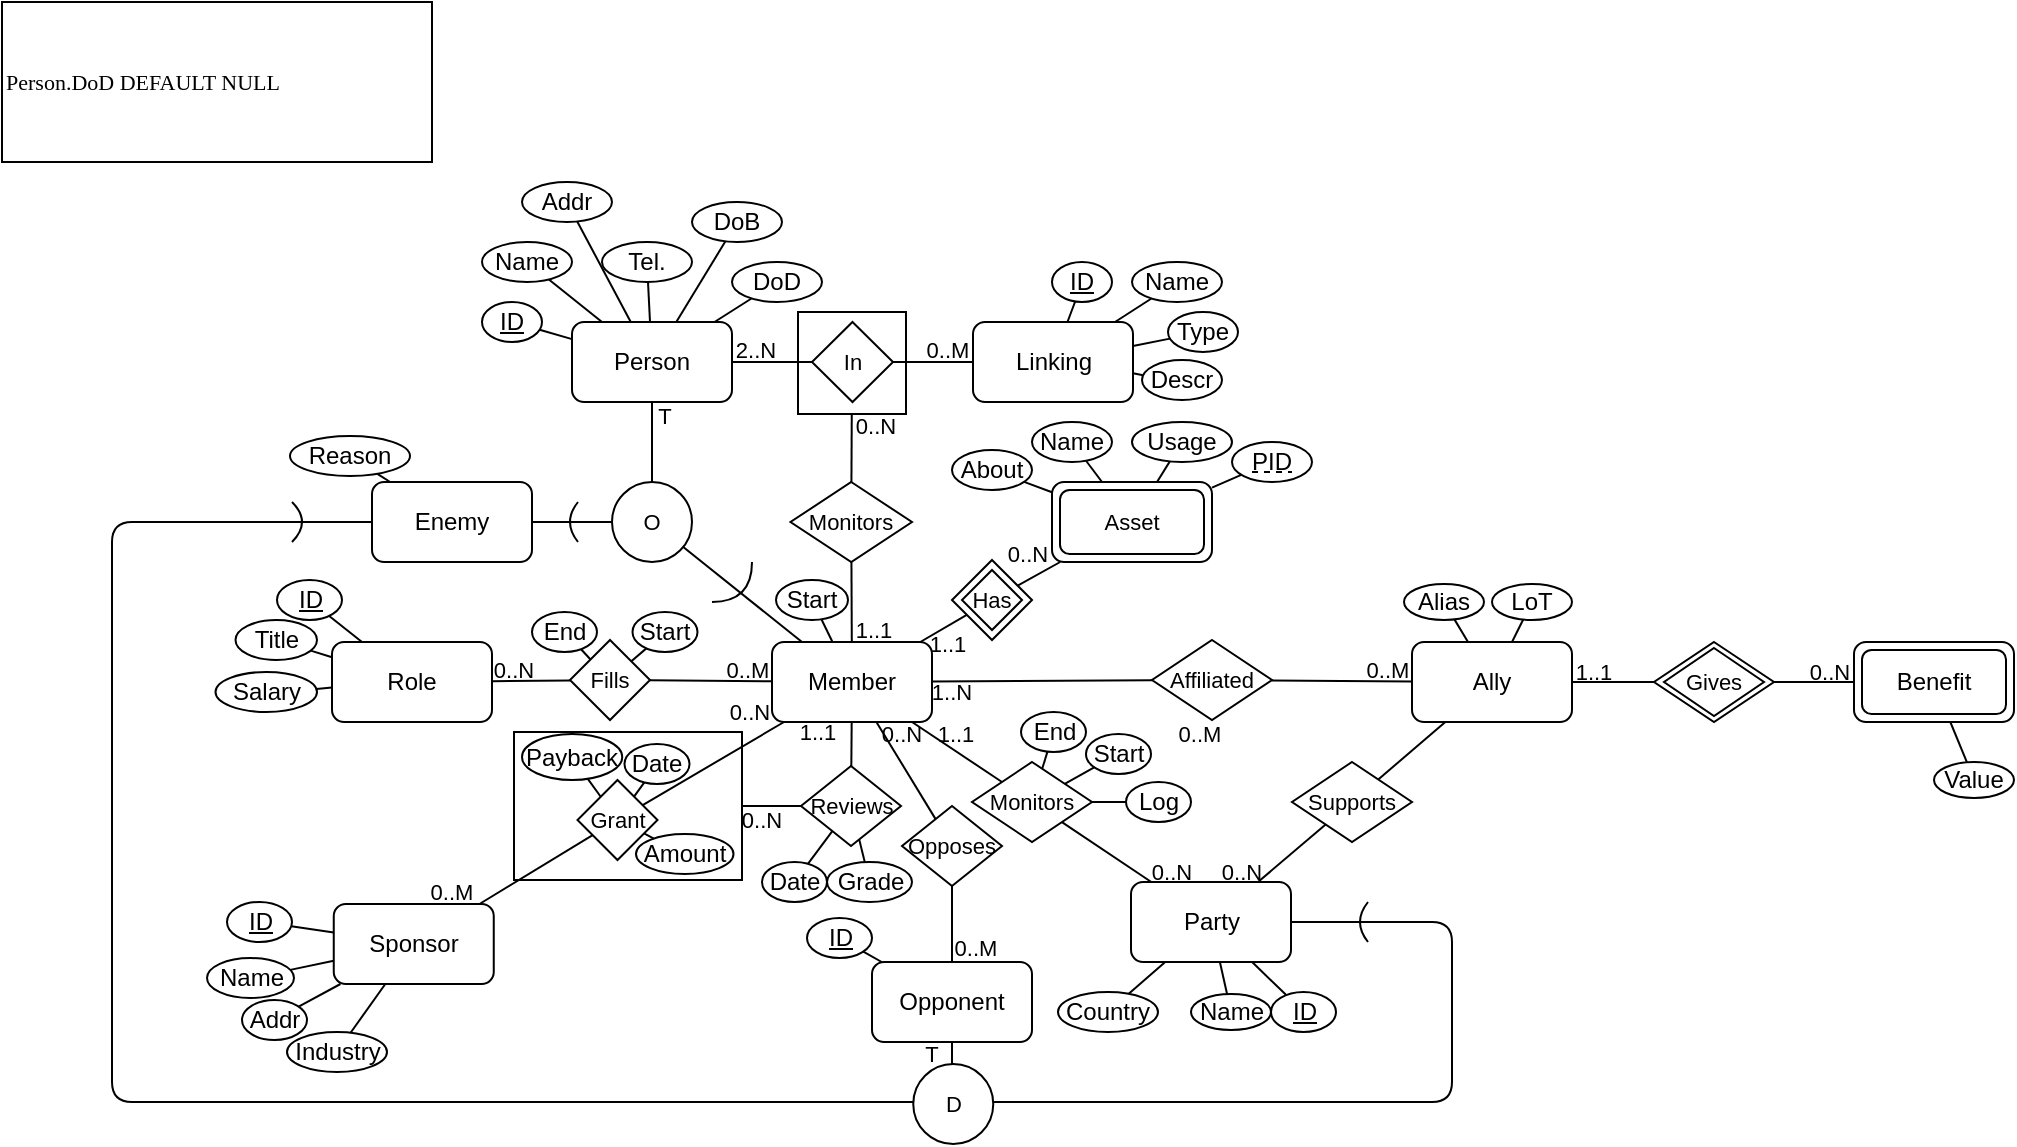 <mxfile>
    <diagram id="BCQeyGCFUooTmkic2TfJ" name="Page-1">
        <mxGraphModel dx="330" dy="228" grid="1" gridSize="10" guides="1" tooltips="1" connect="1" arrows="1" fold="1" page="1" pageScale="1" pageWidth="850" pageHeight="1100" math="0" shadow="0">
            <root>
                <mxCell id="0"/>
                <mxCell id="1" parent="0"/>
                <mxCell id="68" value="" style="rounded=0;whiteSpace=wrap;html=1;fontFamily=Helvetica;fontSize=11;fontColor=default;fillColor=none;" parent="1" vertex="1">
                    <mxGeometry x="433" y="235" width="54" height="51" as="geometry"/>
                </mxCell>
                <mxCell id="18" style="edgeStyle=none;shape=connector;rounded=1;html=1;labelBackgroundColor=default;strokeColor=default;fontFamily=Helvetica;fontSize=11;fontColor=default;endArrow=none;endFill=0;" parent="1" source="2" target="17" edge="1">
                    <mxGeometry relative="1" as="geometry"/>
                </mxCell>
                <mxCell id="64" style="edgeStyle=none;shape=connector;rounded=1;html=1;labelBackgroundColor=default;strokeColor=default;fontFamily=Helvetica;fontSize=11;fontColor=default;startArrow=none;startFill=0;endArrow=none;endFill=0;" parent="1" source="2" target="63" edge="1">
                    <mxGeometry relative="1" as="geometry"/>
                </mxCell>
                <mxCell id="2" value="Person" style="rounded=1;whiteSpace=wrap;html=1;" parent="1" vertex="1">
                    <mxGeometry x="320" y="240" width="80" height="40" as="geometry"/>
                </mxCell>
                <mxCell id="4" style="edgeStyle=none;html=1;endArrow=none;endFill=0;" parent="1" source="3" target="2" edge="1">
                    <mxGeometry relative="1" as="geometry"/>
                </mxCell>
                <mxCell id="3" value="ID" style="ellipse;whiteSpace=wrap;html=1;fontStyle=4" parent="1" vertex="1">
                    <mxGeometry x="275" y="230" width="30" height="20" as="geometry"/>
                </mxCell>
                <mxCell id="6" style="edgeStyle=none;shape=connector;rounded=1;html=1;labelBackgroundColor=default;strokeColor=default;fontFamily=Helvetica;fontSize=11;fontColor=default;endArrow=none;endFill=0;" parent="1" source="5" target="2" edge="1">
                    <mxGeometry relative="1" as="geometry"/>
                </mxCell>
                <mxCell id="5" value="Name" style="ellipse;whiteSpace=wrap;html=1;fontStyle=0" parent="1" vertex="1">
                    <mxGeometry x="275" y="200" width="45" height="20" as="geometry"/>
                </mxCell>
                <mxCell id="14" style="edgeStyle=none;shape=connector;rounded=1;html=1;labelBackgroundColor=default;strokeColor=default;fontFamily=Helvetica;fontSize=11;fontColor=default;endArrow=none;endFill=0;" parent="1" source="7" target="2" edge="1">
                    <mxGeometry relative="1" as="geometry"/>
                </mxCell>
                <mxCell id="7" value="Addr" style="ellipse;whiteSpace=wrap;html=1;fontStyle=0" parent="1" vertex="1">
                    <mxGeometry x="295" y="170" width="45" height="20" as="geometry"/>
                </mxCell>
                <mxCell id="13" style="edgeStyle=none;shape=connector;rounded=1;html=1;labelBackgroundColor=default;strokeColor=default;fontFamily=Helvetica;fontSize=11;fontColor=default;endArrow=none;endFill=0;" parent="1" source="8" target="2" edge="1">
                    <mxGeometry relative="1" as="geometry"/>
                </mxCell>
                <mxCell id="8" value="Tel." style="ellipse;whiteSpace=wrap;html=1;fontStyle=0" parent="1" vertex="1">
                    <mxGeometry x="335" y="200" width="45" height="20" as="geometry"/>
                </mxCell>
                <mxCell id="15" style="edgeStyle=none;shape=connector;rounded=1;html=1;labelBackgroundColor=default;strokeColor=default;fontFamily=Helvetica;fontSize=11;fontColor=default;endArrow=none;endFill=0;" parent="1" source="9" target="2" edge="1">
                    <mxGeometry relative="1" as="geometry"/>
                </mxCell>
                <mxCell id="9" value="DoB" style="ellipse;whiteSpace=wrap;html=1;fontStyle=0" parent="1" vertex="1">
                    <mxGeometry x="380" y="180" width="45" height="20" as="geometry"/>
                </mxCell>
                <mxCell id="16" style="edgeStyle=none;shape=connector;rounded=1;html=1;labelBackgroundColor=default;strokeColor=default;fontFamily=Helvetica;fontSize=11;fontColor=default;endArrow=none;endFill=0;" parent="1" source="10" target="2" edge="1">
                    <mxGeometry relative="1" as="geometry"/>
                </mxCell>
                <mxCell id="10" value="DoD" style="ellipse;whiteSpace=wrap;html=1;fontStyle=0" parent="1" vertex="1">
                    <mxGeometry x="400" y="210" width="45" height="20" as="geometry"/>
                </mxCell>
                <mxCell id="12" value="&lt;font face=&quot;Lucida Console&quot;&gt;Person.DoD DEFAULT NULL&lt;/font&gt;" style="rounded=0;whiteSpace=wrap;html=1;fontFamily=Helvetica;fontSize=11;fontColor=default;align=left;" parent="1" vertex="1">
                    <mxGeometry x="35" y="80" width="215" height="80" as="geometry"/>
                </mxCell>
                <mxCell id="17" value="O" style="ellipse;whiteSpace=wrap;html=1;aspect=fixed;fontFamily=Helvetica;fontSize=11;fontColor=default;" parent="1" vertex="1">
                    <mxGeometry x="340" y="320" width="40" height="40" as="geometry"/>
                </mxCell>
                <mxCell id="19" value="T" style="text;html=1;strokeColor=none;fillColor=none;align=center;verticalAlign=middle;whiteSpace=wrap;rounded=0;fontFamily=Helvetica;fontSize=11;fontColor=default;" parent="1" vertex="1">
                    <mxGeometry x="364" y="282" width="5" height="10" as="geometry"/>
                </mxCell>
                <mxCell id="24" style="edgeStyle=none;shape=connector;rounded=1;html=1;labelBackgroundColor=default;strokeColor=default;fontFamily=Helvetica;fontSize=11;fontColor=default;endArrow=none;endFill=0;" parent="1" source="21" target="17" edge="1">
                    <mxGeometry relative="1" as="geometry"/>
                </mxCell>
                <mxCell id="38" style="edgeStyle=none;shape=connector;rounded=1;html=1;labelBackgroundColor=default;strokeColor=default;fontFamily=Helvetica;fontSize=11;fontColor=default;startArrow=none;startFill=0;endArrow=none;endFill=0;" parent="1" source="21" target="37" edge="1">
                    <mxGeometry relative="1" as="geometry"/>
                </mxCell>
                <mxCell id="70" style="edgeStyle=none;shape=connector;rounded=1;html=1;labelBackgroundColor=default;strokeColor=default;fontFamily=Helvetica;fontSize=11;fontColor=default;startArrow=none;startFill=0;endArrow=none;endFill=0;" parent="1" source="21" target="69" edge="1">
                    <mxGeometry relative="1" as="geometry"/>
                </mxCell>
                <mxCell id="23" style="edgeStyle=none;shape=connector;rounded=1;html=1;labelBackgroundColor=default;strokeColor=default;fontFamily=Helvetica;fontSize=11;fontColor=default;endArrow=none;endFill=0;startArrow=none;startFill=0;" parent="1" source="22" target="17" edge="1">
                    <mxGeometry relative="1" as="geometry">
                        <mxPoint x="320" y="380" as="sourcePoint"/>
                    </mxGeometry>
                </mxCell>
                <mxCell id="22" value="Enemy" style="rounded=1;whiteSpace=wrap;html=1;" parent="1" vertex="1">
                    <mxGeometry x="220" y="320" width="80" height="40" as="geometry"/>
                </mxCell>
                <mxCell id="26" value="" style="curved=1;endArrow=none;html=1;rounded=1;labelBackgroundColor=default;strokeColor=default;fontFamily=Helvetica;fontSize=11;fontColor=default;shape=connector;endFill=0;" parent="1" edge="1">
                    <mxGeometry width="50" height="50" relative="1" as="geometry">
                        <mxPoint x="323" y="330" as="sourcePoint"/>
                        <mxPoint x="323" y="350" as="targetPoint"/>
                        <Array as="points">
                            <mxPoint x="315" y="340"/>
                        </Array>
                    </mxGeometry>
                </mxCell>
                <mxCell id="27" value="" style="curved=1;endArrow=none;html=1;rounded=1;labelBackgroundColor=default;strokeColor=default;fontFamily=Helvetica;fontSize=11;fontColor=default;shape=connector;endFill=0;" parent="1" edge="1">
                    <mxGeometry width="50" height="50" relative="1" as="geometry">
                        <mxPoint x="390" y="380" as="sourcePoint"/>
                        <mxPoint x="410" y="360" as="targetPoint"/>
                        <Array as="points">
                            <mxPoint x="410" y="380"/>
                        </Array>
                    </mxGeometry>
                </mxCell>
                <mxCell id="31" style="edgeStyle=none;shape=connector;rounded=1;html=1;labelBackgroundColor=default;strokeColor=default;fontFamily=Helvetica;fontSize=11;fontColor=default;startArrow=none;startFill=0;endArrow=none;endFill=0;" parent="1" source="30" target="22" edge="1">
                    <mxGeometry relative="1" as="geometry"/>
                </mxCell>
                <mxCell id="30" value="Reason" style="ellipse;whiteSpace=wrap;html=1;fontStyle=0" parent="1" vertex="1">
                    <mxGeometry x="179" y="297" width="60" height="20" as="geometry"/>
                </mxCell>
                <mxCell id="39" style="edgeStyle=none;shape=connector;rounded=1;html=1;labelBackgroundColor=default;strokeColor=default;fontFamily=Helvetica;fontSize=11;fontColor=default;startArrow=none;startFill=0;endArrow=none;endFill=0;" parent="1" source="37" target="33" edge="1">
                    <mxGeometry relative="1" as="geometry"/>
                </mxCell>
                <mxCell id="37" value="" style="rhombus;whiteSpace=wrap;html=1;fontFamily=Helvetica;fontSize=11;fontColor=default;" parent="1" vertex="1">
                    <mxGeometry x="510" y="359" width="40" height="40" as="geometry"/>
                </mxCell>
                <mxCell id="65" style="edgeStyle=none;shape=connector;rounded=1;html=1;labelBackgroundColor=default;strokeColor=default;fontFamily=Helvetica;fontSize=11;fontColor=default;startArrow=none;startFill=0;endArrow=none;endFill=0;" parent="1" source="63" target="49" edge="1">
                    <mxGeometry relative="1" as="geometry"/>
                </mxCell>
                <mxCell id="63" value="In" style="rhombus;whiteSpace=wrap;html=1;fontFamily=Helvetica;fontSize=11;fontColor=default;" parent="1" vertex="1">
                    <mxGeometry x="440" y="240" width="40.5" height="40" as="geometry"/>
                </mxCell>
                <mxCell id="66" value="2..N" style="text;html=1;strokeColor=none;fillColor=none;align=center;verticalAlign=middle;whiteSpace=wrap;rounded=0;fontFamily=Helvetica;fontSize=11;fontColor=default;" parent="1" vertex="1">
                    <mxGeometry x="402" y="249" width="20" height="10" as="geometry"/>
                </mxCell>
                <mxCell id="71" style="edgeStyle=none;shape=connector;rounded=1;html=1;labelBackgroundColor=default;strokeColor=default;fontFamily=Helvetica;fontSize=11;fontColor=default;startArrow=none;startFill=0;endArrow=none;endFill=0;" parent="1" source="69" target="68" edge="1">
                    <mxGeometry relative="1" as="geometry"/>
                </mxCell>
                <mxCell id="69" value="Monitors" style="rhombus;whiteSpace=wrap;html=1;fontFamily=Helvetica;fontSize=11;fontColor=default;" parent="1" vertex="1">
                    <mxGeometry x="429.25" y="320" width="60.75" height="40" as="geometry"/>
                </mxCell>
                <mxCell id="73" value="0..N" style="text;html=1;strokeColor=none;fillColor=none;align=center;verticalAlign=middle;whiteSpace=wrap;rounded=0;fontFamily=Helvetica;fontSize=11;fontColor=default;" parent="1" vertex="1">
                    <mxGeometry x="462" y="287" width="20" height="10" as="geometry"/>
                </mxCell>
                <mxCell id="74" value="" style="group" parent="1" vertex="1" connectable="0">
                    <mxGeometry x="539" y="270" width="131" height="90" as="geometry"/>
                </mxCell>
                <mxCell id="33" value="" style="rounded=1;whiteSpace=wrap;html=1;" parent="74" vertex="1">
                    <mxGeometry x="21" y="50" width="80" height="40" as="geometry"/>
                </mxCell>
                <mxCell id="42" value="Usage" style="ellipse;whiteSpace=wrap;html=1;fontStyle=0" parent="74" vertex="1">
                    <mxGeometry x="61" y="20" width="50" height="20" as="geometry"/>
                </mxCell>
                <mxCell id="43" style="edgeStyle=none;shape=connector;rounded=1;html=1;labelBackgroundColor=default;strokeColor=default;fontFamily=Helvetica;fontSize=11;fontColor=default;startArrow=none;startFill=0;endArrow=none;endFill=0;" parent="74" source="33" target="42" edge="1">
                    <mxGeometry relative="1" as="geometry"/>
                </mxCell>
                <mxCell id="45" value="0..N" style="text;html=1;strokeColor=none;fillColor=none;align=center;verticalAlign=middle;whiteSpace=wrap;rounded=0;fontFamily=Helvetica;fontSize=11;fontColor=default;" parent="74" vertex="1">
                    <mxGeometry x="-1" y="81" width="20" height="10" as="geometry"/>
                </mxCell>
                <mxCell id="46" value="Asset" style="rounded=1;whiteSpace=wrap;html=1;fontFamily=Helvetica;fontSize=11;fontColor=default;perimeterSpacing=0;" parent="74" vertex="1">
                    <mxGeometry x="25" y="54" width="72" height="32" as="geometry"/>
                </mxCell>
                <mxCell id="52" style="edgeStyle=none;shape=connector;rounded=1;html=1;labelBackgroundColor=default;strokeColor=default;fontFamily=Helvetica;fontSize=11;fontColor=default;startArrow=none;startFill=0;endArrow=none;endFill=0;" parent="74" source="51" target="33" edge="1">
                    <mxGeometry relative="1" as="geometry">
                        <mxPoint x="114.805" y="49.868" as="sourcePoint"/>
                    </mxGeometry>
                </mxCell>
                <mxCell id="51" value="PID" style="ellipse;whiteSpace=wrap;html=1;fontStyle=0" parent="74" vertex="1">
                    <mxGeometry x="111" y="30" width="40" height="20" as="geometry"/>
                </mxCell>
                <mxCell id="54" value="" style="endArrow=none;dashed=1;html=1;rounded=1;labelBackgroundColor=default;strokeColor=default;fontFamily=Helvetica;fontSize=11;fontColor=default;shape=connector;" parent="74" edge="1">
                    <mxGeometry width="50" height="50" relative="1" as="geometry">
                        <mxPoint x="121" y="45" as="sourcePoint"/>
                        <mxPoint x="141" y="45" as="targetPoint"/>
                    </mxGeometry>
                </mxCell>
                <mxCell id="35" value="Name" style="ellipse;whiteSpace=wrap;html=1;fontStyle=0" parent="74" vertex="1">
                    <mxGeometry x="11" y="20" width="40" height="20" as="geometry"/>
                </mxCell>
                <mxCell id="36" style="edgeStyle=none;shape=connector;rounded=1;html=1;labelBackgroundColor=default;strokeColor=default;fontFamily=Helvetica;fontSize=11;fontColor=default;startArrow=none;startFill=0;endArrow=none;endFill=0;" parent="74" source="35" target="33" edge="1">
                    <mxGeometry relative="1" as="geometry"/>
                </mxCell>
                <mxCell id="40" value="About" style="ellipse;whiteSpace=wrap;html=1;fontStyle=0" parent="74" vertex="1">
                    <mxGeometry x="-29" y="34" width="40" height="20" as="geometry"/>
                </mxCell>
                <mxCell id="41" style="edgeStyle=none;shape=connector;rounded=1;html=1;labelBackgroundColor=default;strokeColor=default;fontFamily=Helvetica;fontSize=11;fontColor=default;startArrow=none;startFill=0;endArrow=none;endFill=0;" parent="74" source="33" target="40" edge="1">
                    <mxGeometry relative="1" as="geometry"/>
                </mxCell>
                <mxCell id="75" value="" style="group" parent="1" vertex="1" connectable="0">
                    <mxGeometry x="420" y="389" width="120" height="90" as="geometry"/>
                </mxCell>
                <mxCell id="21" value="Member" style="rounded=1;whiteSpace=wrap;html=1;" parent="75" vertex="1">
                    <mxGeometry y="11" width="80" height="40" as="geometry"/>
                </mxCell>
                <mxCell id="44" value="1..1" style="text;html=1;strokeColor=none;fillColor=none;align=center;verticalAlign=middle;whiteSpace=wrap;rounded=0;fontFamily=Helvetica;fontSize=11;fontColor=default;" parent="75" vertex="1">
                    <mxGeometry x="78" y="7" width="20" height="10" as="geometry"/>
                </mxCell>
                <mxCell id="72" value="1..1" style="text;html=1;strokeColor=none;fillColor=none;align=center;verticalAlign=middle;whiteSpace=wrap;rounded=0;fontFamily=Helvetica;fontSize=11;fontColor=default;" parent="75" vertex="1">
                    <mxGeometry x="40.63" width="20" height="10" as="geometry"/>
                </mxCell>
                <mxCell id="128" value="1..1" style="text;html=1;strokeColor=none;fillColor=none;align=center;verticalAlign=middle;whiteSpace=wrap;rounded=0;fontFamily=Helvetica;fontSize=11;fontColor=default;" parent="75" vertex="1">
                    <mxGeometry x="81.63" y="52" width="20" height="10" as="geometry"/>
                </mxCell>
                <mxCell id="191" value="1..1" style="text;html=1;strokeColor=none;fillColor=none;align=center;verticalAlign=middle;whiteSpace=wrap;rounded=0;fontFamily=Helvetica;fontSize=11;fontColor=default;" parent="75" vertex="1">
                    <mxGeometry x="13" y="51" width="20" height="10" as="geometry"/>
                </mxCell>
                <mxCell id="78" value="Has" style="rhombus;whiteSpace=wrap;html=1;fontFamily=Helvetica;fontSize=11;fontColor=default;" parent="1" vertex="1">
                    <mxGeometry x="515" y="364" width="30" height="30" as="geometry"/>
                </mxCell>
                <mxCell id="79" value="" style="group" parent="1" vertex="1" connectable="0">
                    <mxGeometry x="498" y="190" width="182" height="90" as="geometry"/>
                </mxCell>
                <mxCell id="49" value="Linking" style="rounded=1;whiteSpace=wrap;html=1;" parent="79" vertex="1">
                    <mxGeometry x="22.5" y="50" width="80" height="40" as="geometry"/>
                </mxCell>
                <mxCell id="50" value="ID" style="ellipse;whiteSpace=wrap;html=1;fontStyle=4" parent="79" vertex="1">
                    <mxGeometry x="62" y="20" width="30" height="20" as="geometry"/>
                </mxCell>
                <mxCell id="56" value="Name" style="ellipse;whiteSpace=wrap;html=1;fontStyle=0" parent="79" vertex="1">
                    <mxGeometry x="102" y="20" width="45" height="20" as="geometry"/>
                </mxCell>
                <mxCell id="57" value="Type" style="ellipse;whiteSpace=wrap;html=1;fontStyle=0" parent="79" vertex="1">
                    <mxGeometry x="120" y="45" width="35" height="20" as="geometry"/>
                </mxCell>
                <mxCell id="58" value="Descr" style="ellipse;whiteSpace=wrap;html=1;fontStyle=0" parent="79" vertex="1">
                    <mxGeometry x="107" y="69" width="40" height="20" as="geometry"/>
                </mxCell>
                <mxCell id="67" value="0..M" style="text;html=1;strokeColor=none;fillColor=none;align=center;verticalAlign=middle;whiteSpace=wrap;rounded=0;fontFamily=Helvetica;fontSize=11;fontColor=default;" parent="79" vertex="1">
                    <mxGeometry y="59" width="20" height="10" as="geometry"/>
                </mxCell>
                <mxCell id="55" style="edgeStyle=none;shape=connector;rounded=1;html=1;labelBackgroundColor=default;strokeColor=default;fontFamily=Helvetica;fontSize=11;fontColor=default;startArrow=none;startFill=0;endArrow=none;endFill=0;" parent="79" source="50" target="49" edge="1">
                    <mxGeometry relative="1" as="geometry"/>
                </mxCell>
                <mxCell id="59" style="edgeStyle=none;shape=connector;rounded=1;html=1;labelBackgroundColor=default;strokeColor=default;fontFamily=Helvetica;fontSize=11;fontColor=default;startArrow=none;startFill=0;endArrow=none;endFill=0;" parent="79" source="56" target="49" edge="1">
                    <mxGeometry relative="1" as="geometry"/>
                </mxCell>
                <mxCell id="60" style="edgeStyle=none;shape=connector;rounded=1;html=1;labelBackgroundColor=default;strokeColor=default;fontFamily=Helvetica;fontSize=11;fontColor=default;startArrow=none;startFill=0;endArrow=none;endFill=0;" parent="79" source="57" target="49" edge="1">
                    <mxGeometry relative="1" as="geometry"/>
                </mxCell>
                <mxCell id="61" style="edgeStyle=none;shape=connector;rounded=1;html=1;labelBackgroundColor=default;strokeColor=default;fontFamily=Helvetica;fontSize=11;fontColor=default;startArrow=none;startFill=0;endArrow=none;endFill=0;" parent="79" source="58" target="49" edge="1">
                    <mxGeometry relative="1" as="geometry"/>
                </mxCell>
                <mxCell id="95" style="edgeStyle=none;shape=connector;rounded=1;html=1;labelBackgroundColor=default;strokeColor=default;fontFamily=Helvetica;fontSize=11;fontColor=default;startArrow=none;startFill=0;endArrow=none;endFill=0;" parent="1" source="21" target="94" edge="1">
                    <mxGeometry relative="1" as="geometry"/>
                </mxCell>
                <mxCell id="98" value="0..M" style="text;html=1;strokeColor=none;fillColor=none;align=center;verticalAlign=middle;whiteSpace=wrap;rounded=0;fontFamily=Helvetica;fontSize=11;fontColor=default;" parent="1" vertex="1">
                    <mxGeometry x="397.5" y="409" width="20" height="10" as="geometry"/>
                </mxCell>
                <mxCell id="120" style="edgeStyle=none;shape=connector;rounded=1;html=1;labelBackgroundColor=default;strokeColor=default;fontFamily=Helvetica;fontSize=11;fontColor=default;startArrow=none;startFill=0;endArrow=none;endFill=0;" parent="1" source="111" target="119" edge="1">
                    <mxGeometry relative="1" as="geometry"/>
                </mxCell>
                <mxCell id="152" style="edgeStyle=none;shape=connector;rounded=1;html=1;labelBackgroundColor=default;strokeColor=default;fontFamily=Helvetica;fontSize=11;fontColor=default;startArrow=none;startFill=0;endArrow=none;endFill=0;" parent="1" source="111" target="151" edge="1">
                    <mxGeometry relative="1" as="geometry"/>
                </mxCell>
                <mxCell id="111" value="Party" style="rounded=1;whiteSpace=wrap;html=1;" parent="1" vertex="1">
                    <mxGeometry x="599.5" y="520" width="80" height="40" as="geometry"/>
                </mxCell>
                <mxCell id="115" style="edgeStyle=none;shape=connector;rounded=1;html=1;labelBackgroundColor=default;strokeColor=default;fontFamily=Helvetica;fontSize=11;fontColor=default;startArrow=none;startFill=0;endArrow=none;endFill=0;" parent="1" source="112" target="111" edge="1">
                    <mxGeometry relative="1" as="geometry"/>
                </mxCell>
                <mxCell id="112" value="ID" style="ellipse;whiteSpace=wrap;html=1;fontStyle=4" parent="1" vertex="1">
                    <mxGeometry x="669.5" y="575" width="32.5" height="20" as="geometry"/>
                </mxCell>
                <mxCell id="116" style="edgeStyle=none;shape=connector;rounded=1;html=1;labelBackgroundColor=default;strokeColor=default;fontFamily=Helvetica;fontSize=11;fontColor=default;startArrow=none;startFill=0;endArrow=none;endFill=0;" parent="1" source="113" target="111" edge="1">
                    <mxGeometry relative="1" as="geometry"/>
                </mxCell>
                <mxCell id="113" value="Name" style="ellipse;whiteSpace=wrap;html=1;fontStyle=0" parent="1" vertex="1">
                    <mxGeometry x="629.5" y="576" width="40" height="18" as="geometry"/>
                </mxCell>
                <mxCell id="117" style="edgeStyle=none;shape=connector;rounded=1;html=1;labelBackgroundColor=default;strokeColor=default;fontFamily=Helvetica;fontSize=11;fontColor=default;startArrow=none;startFill=0;endArrow=none;endFill=0;" parent="1" source="114" target="111" edge="1">
                    <mxGeometry relative="1" as="geometry"/>
                </mxCell>
                <mxCell id="114" value="Country" style="ellipse;whiteSpace=wrap;html=1;fontStyle=0" parent="1" vertex="1">
                    <mxGeometry x="563" y="575" width="50" height="20" as="geometry"/>
                </mxCell>
                <mxCell id="121" style="edgeStyle=none;shape=connector;rounded=1;html=1;labelBackgroundColor=default;strokeColor=default;fontFamily=Helvetica;fontSize=11;fontColor=default;startArrow=none;startFill=0;endArrow=none;endFill=0;" parent="1" source="119" target="21" edge="1">
                    <mxGeometry relative="1" as="geometry"/>
                </mxCell>
                <mxCell id="119" value="Monitors" style="rhombus;whiteSpace=wrap;html=1;fontFamily=Helvetica;fontSize=11;fontColor=default;" parent="1" vertex="1">
                    <mxGeometry x="520" y="460" width="60" height="40" as="geometry"/>
                </mxCell>
                <mxCell id="123" style="edgeStyle=none;shape=connector;rounded=1;html=1;labelBackgroundColor=default;strokeColor=default;fontFamily=Helvetica;fontSize=11;fontColor=default;startArrow=none;startFill=0;endArrow=none;endFill=0;" parent="1" source="122" target="119" edge="1">
                    <mxGeometry relative="1" as="geometry"/>
                </mxCell>
                <mxCell id="127" style="edgeStyle=none;shape=connector;rounded=1;html=1;labelBackgroundColor=default;strokeColor=default;fontFamily=Helvetica;fontSize=11;fontColor=default;startArrow=none;startFill=0;endArrow=none;endFill=0;" parent="1" source="124" target="119" edge="1">
                    <mxGeometry relative="1" as="geometry"/>
                </mxCell>
                <mxCell id="124" value="End" style="ellipse;whiteSpace=wrap;html=1;fontStyle=0" parent="1" vertex="1">
                    <mxGeometry x="544.5" y="435" width="32.5" height="20" as="geometry"/>
                </mxCell>
                <mxCell id="126" style="edgeStyle=none;shape=connector;rounded=1;html=1;labelBackgroundColor=default;strokeColor=default;fontFamily=Helvetica;fontSize=11;fontColor=default;startArrow=none;startFill=0;endArrow=none;endFill=0;" parent="1" source="125" target="119" edge="1">
                    <mxGeometry relative="1" as="geometry"/>
                </mxCell>
                <mxCell id="125" value="Log" style="ellipse;whiteSpace=wrap;html=1;fontStyle=0" parent="1" vertex="1">
                    <mxGeometry x="597" y="470" width="32.5" height="20" as="geometry"/>
                </mxCell>
                <mxCell id="129" value="0..N" style="text;html=1;strokeColor=none;fillColor=none;align=center;verticalAlign=middle;whiteSpace=wrap;rounded=0;fontFamily=Helvetica;fontSize=11;fontColor=default;" parent="1" vertex="1">
                    <mxGeometry x="609.5" y="510" width="20" height="10" as="geometry"/>
                </mxCell>
                <mxCell id="139" style="edgeStyle=none;shape=connector;rounded=1;html=1;labelBackgroundColor=default;strokeColor=default;fontFamily=Helvetica;fontSize=11;fontColor=default;startArrow=none;startFill=0;endArrow=none;endFill=0;" parent="1" target="138" edge="1">
                    <mxGeometry relative="1" as="geometry">
                        <mxPoint x="880" y="420" as="sourcePoint"/>
                    </mxGeometry>
                </mxCell>
                <mxCell id="145" style="edgeStyle=none;shape=connector;rounded=1;html=1;labelBackgroundColor=default;strokeColor=default;fontFamily=Helvetica;fontSize=11;fontColor=default;startArrow=none;startFill=0;endArrow=none;endFill=0;" parent="1" source="130" target="143" edge="1">
                    <mxGeometry relative="1" as="geometry">
                        <mxPoint x="560" y="490" as="sourcePoint"/>
                    </mxGeometry>
                </mxCell>
                <mxCell id="200" style="edgeStyle=none;shape=connector;rounded=1;html=1;entryX=0;entryY=0.5;entryDx=0;entryDy=0;labelBackgroundColor=default;strokeColor=default;fontFamily=Helvetica;fontSize=11;fontColor=default;startArrow=none;startFill=0;endArrow=none;endFill=0;" parent="1" source="130" target="138" edge="1">
                    <mxGeometry relative="1" as="geometry"/>
                </mxCell>
                <mxCell id="130" value="Ally" style="rounded=1;whiteSpace=wrap;html=1;" parent="1" vertex="1">
                    <mxGeometry x="740" y="400" width="80" height="40" as="geometry"/>
                </mxCell>
                <mxCell id="132" style="edgeStyle=none;shape=connector;rounded=1;html=1;labelBackgroundColor=default;strokeColor=default;fontFamily=Helvetica;fontSize=11;fontColor=default;startArrow=none;startFill=0;endArrow=none;endFill=0;" parent="1" source="131" target="130" edge="1">
                    <mxGeometry relative="1" as="geometry"/>
                </mxCell>
                <mxCell id="131" value="Alias" style="ellipse;whiteSpace=wrap;html=1;fontStyle=0" parent="1" vertex="1">
                    <mxGeometry x="736" y="371" width="40" height="18" as="geometry"/>
                </mxCell>
                <mxCell id="134" style="edgeStyle=none;shape=connector;rounded=1;html=1;labelBackgroundColor=default;strokeColor=default;fontFamily=Helvetica;fontSize=11;fontColor=default;startArrow=none;startFill=0;endArrow=none;endFill=0;" parent="1" source="133" target="130" edge="1">
                    <mxGeometry relative="1" as="geometry"/>
                </mxCell>
                <mxCell id="133" value="LoT" style="ellipse;whiteSpace=wrap;html=1;fontStyle=0" parent="1" vertex="1">
                    <mxGeometry x="780" y="371" width="40" height="18" as="geometry"/>
                </mxCell>
                <mxCell id="137" value="" style="rounded=1;whiteSpace=wrap;html=1;" parent="1" vertex="1">
                    <mxGeometry x="961" y="400" width="80" height="40" as="geometry"/>
                </mxCell>
                <mxCell id="140" style="edgeStyle=none;shape=connector;rounded=1;html=1;labelBackgroundColor=default;strokeColor=default;fontFamily=Helvetica;fontSize=11;fontColor=default;startArrow=none;startFill=0;endArrow=none;endFill=0;" parent="1" source="138" target="137" edge="1">
                    <mxGeometry relative="1" as="geometry"/>
                </mxCell>
                <mxCell id="138" value="" style="rhombus;whiteSpace=wrap;html=1;fontFamily=Helvetica;fontSize=11;fontColor=default;" parent="1" vertex="1">
                    <mxGeometry x="861" y="400" width="60" height="40" as="geometry"/>
                </mxCell>
                <mxCell id="28" value="Start" style="ellipse;whiteSpace=wrap;html=1;fontStyle=0" parent="1" vertex="1">
                    <mxGeometry x="422" y="369" width="36" height="20" as="geometry"/>
                </mxCell>
                <mxCell id="29" style="edgeStyle=none;shape=connector;rounded=1;html=1;labelBackgroundColor=default;strokeColor=default;fontFamily=Helvetica;fontSize=11;fontColor=default;startArrow=none;startFill=0;endArrow=none;endFill=0;" parent="1" source="21" target="28" edge="1">
                    <mxGeometry relative="1" as="geometry"/>
                </mxCell>
                <mxCell id="141" value="0..N" style="text;html=1;strokeColor=none;fillColor=none;align=center;verticalAlign=middle;whiteSpace=wrap;rounded=0;fontFamily=Helvetica;fontSize=11;fontColor=default;" parent="1" vertex="1">
                    <mxGeometry x="939" y="410" width="20" height="10" as="geometry"/>
                </mxCell>
                <mxCell id="142" value="1..1" style="text;html=1;strokeColor=none;fillColor=none;align=center;verticalAlign=middle;whiteSpace=wrap;rounded=0;fontFamily=Helvetica;fontSize=11;fontColor=default;" parent="1" vertex="1">
                    <mxGeometry x="821" y="410" width="20" height="10" as="geometry"/>
                </mxCell>
                <mxCell id="144" style="edgeStyle=none;shape=connector;rounded=1;html=1;labelBackgroundColor=default;strokeColor=default;fontFamily=Helvetica;fontSize=11;fontColor=default;startArrow=none;startFill=0;endArrow=none;endFill=0;" parent="1" source="143" target="21" edge="1">
                    <mxGeometry relative="1" as="geometry"/>
                </mxCell>
                <mxCell id="143" value="Affiliated" style="rhombus;whiteSpace=wrap;html=1;fontFamily=Helvetica;fontSize=11;fontColor=default;" parent="1" vertex="1">
                    <mxGeometry x="610" y="399" width="60" height="40" as="geometry"/>
                </mxCell>
                <mxCell id="146" value="1..N" style="text;html=1;strokeColor=none;fillColor=none;align=center;verticalAlign=middle;whiteSpace=wrap;rounded=0;fontFamily=Helvetica;fontSize=11;fontColor=default;" parent="1" vertex="1">
                    <mxGeometry x="500" y="420" width="20" height="10" as="geometry"/>
                </mxCell>
                <mxCell id="147" value="0..M" style="text;html=1;strokeColor=none;fillColor=none;align=center;verticalAlign=middle;whiteSpace=wrap;rounded=0;fontFamily=Helvetica;fontSize=11;fontColor=default;" parent="1" vertex="1">
                    <mxGeometry x="718" y="409" width="20" height="10" as="geometry"/>
                </mxCell>
                <mxCell id="86" value="Role" style="rounded=1;whiteSpace=wrap;html=1;" parent="1" vertex="1">
                    <mxGeometry x="200" y="400" width="80" height="40" as="geometry"/>
                </mxCell>
                <mxCell id="88" style="edgeStyle=none;shape=connector;rounded=1;html=1;labelBackgroundColor=default;strokeColor=default;fontFamily=Helvetica;fontSize=11;fontColor=default;startArrow=none;startFill=0;endArrow=none;endFill=0;" parent="1" source="87" target="86" edge="1">
                    <mxGeometry relative="1" as="geometry"/>
                </mxCell>
                <mxCell id="87" value="ID" style="ellipse;whiteSpace=wrap;html=1;fontStyle=4" parent="1" vertex="1">
                    <mxGeometry x="172.5" y="369" width="32.5" height="20" as="geometry"/>
                </mxCell>
                <mxCell id="90" style="edgeStyle=none;shape=connector;rounded=1;html=1;labelBackgroundColor=default;strokeColor=default;fontFamily=Helvetica;fontSize=11;fontColor=default;startArrow=none;startFill=0;endArrow=none;endFill=0;" parent="1" source="89" target="86" edge="1">
                    <mxGeometry relative="1" as="geometry"/>
                </mxCell>
                <mxCell id="89" value="Title" style="ellipse;whiteSpace=wrap;html=1;fontStyle=0" parent="1" vertex="1">
                    <mxGeometry x="151.75" y="389" width="40.75" height="20" as="geometry"/>
                </mxCell>
                <mxCell id="92" style="edgeStyle=none;shape=connector;rounded=1;html=1;labelBackgroundColor=default;strokeColor=default;fontFamily=Helvetica;fontSize=11;fontColor=default;startArrow=none;startFill=0;endArrow=none;endFill=0;" parent="1" source="91" target="86" edge="1">
                    <mxGeometry relative="1" as="geometry"/>
                </mxCell>
                <mxCell id="96" style="edgeStyle=none;shape=connector;rounded=1;html=1;labelBackgroundColor=default;strokeColor=default;fontFamily=Helvetica;fontSize=11;fontColor=default;startArrow=none;startFill=0;endArrow=none;endFill=0;" parent="1" source="94" target="86" edge="1">
                    <mxGeometry relative="1" as="geometry"/>
                </mxCell>
                <mxCell id="94" value="Fills" style="rhombus;whiteSpace=wrap;html=1;fontFamily=Helvetica;fontSize=11;fontColor=default;" parent="1" vertex="1">
                    <mxGeometry x="319" y="399" width="40" height="40" as="geometry"/>
                </mxCell>
                <mxCell id="97" value="0..N" style="text;html=1;strokeColor=none;fillColor=none;align=center;verticalAlign=middle;whiteSpace=wrap;rounded=0;fontFamily=Helvetica;fontSize=11;fontColor=default;" parent="1" vertex="1">
                    <mxGeometry x="281" y="409" width="20" height="10" as="geometry"/>
                </mxCell>
                <mxCell id="108" style="edgeStyle=none;shape=connector;rounded=1;html=1;labelBackgroundColor=default;strokeColor=default;fontFamily=Helvetica;fontSize=11;fontColor=default;startArrow=none;startFill=0;endArrow=none;endFill=0;" parent="1" source="107" target="94" edge="1">
                    <mxGeometry relative="1" as="geometry"/>
                </mxCell>
                <mxCell id="107" value="Start" style="ellipse;whiteSpace=wrap;html=1;fontStyle=0" parent="1" vertex="1">
                    <mxGeometry x="350.25" y="385" width="32.5" height="20" as="geometry"/>
                </mxCell>
                <mxCell id="110" style="edgeStyle=none;shape=connector;rounded=1;html=1;labelBackgroundColor=default;strokeColor=default;fontFamily=Helvetica;fontSize=11;fontColor=default;startArrow=none;startFill=0;endArrow=none;endFill=0;" parent="1" source="109" target="94" edge="1">
                    <mxGeometry relative="1" as="geometry"/>
                </mxCell>
                <mxCell id="109" value="End" style="ellipse;whiteSpace=wrap;html=1;fontStyle=0" parent="1" vertex="1">
                    <mxGeometry x="300" y="385" width="32.5" height="20" as="geometry"/>
                </mxCell>
                <mxCell id="91" value="Salary" style="ellipse;whiteSpace=wrap;html=1;fontStyle=0" parent="1" vertex="1">
                    <mxGeometry x="141.75" y="415" width="50.75" height="20" as="geometry"/>
                </mxCell>
                <mxCell id="150" style="edgeStyle=none;shape=connector;rounded=1;html=1;labelBackgroundColor=default;strokeColor=default;fontFamily=Helvetica;fontSize=11;fontColor=default;startArrow=none;startFill=0;endArrow=none;endFill=0;" parent="1" source="149" target="137" edge="1">
                    <mxGeometry relative="1" as="geometry"/>
                </mxCell>
                <mxCell id="149" value="Value" style="ellipse;whiteSpace=wrap;html=1;fontStyle=0" parent="1" vertex="1">
                    <mxGeometry x="1001" y="460" width="40" height="18" as="geometry"/>
                </mxCell>
                <mxCell id="153" style="edgeStyle=none;shape=connector;rounded=1;html=1;labelBackgroundColor=default;strokeColor=default;fontFamily=Helvetica;fontSize=11;fontColor=default;startArrow=none;startFill=0;endArrow=none;endFill=0;" parent="1" source="151" target="130" edge="1">
                    <mxGeometry relative="1" as="geometry">
                        <mxPoint x="732" y="468" as="sourcePoint"/>
                    </mxGeometry>
                </mxCell>
                <mxCell id="151" value="Supports" style="rhombus;whiteSpace=wrap;html=1;fontFamily=Helvetica;fontSize=11;fontColor=default;" parent="1" vertex="1">
                    <mxGeometry x="680" y="460" width="60" height="40" as="geometry"/>
                </mxCell>
                <mxCell id="154" value="Benefit" style="rounded=1;whiteSpace=wrap;html=1;" parent="1" vertex="1">
                    <mxGeometry x="965" y="404" width="72" height="32" as="geometry"/>
                </mxCell>
                <mxCell id="155" value="Gives" style="rhombus;whiteSpace=wrap;html=1;fontFamily=Helvetica;fontSize=11;fontColor=default;" parent="1" vertex="1">
                    <mxGeometry x="866" y="403" width="50" height="34" as="geometry"/>
                </mxCell>
                <mxCell id="156" value="0..N" style="text;html=1;strokeColor=none;fillColor=none;align=center;verticalAlign=middle;whiteSpace=wrap;rounded=0;fontFamily=Helvetica;fontSize=11;fontColor=default;" parent="1" vertex="1">
                    <mxGeometry x="644.5" y="510" width="20" height="10" as="geometry"/>
                </mxCell>
                <mxCell id="157" value="0..M" style="text;html=1;strokeColor=none;fillColor=none;align=center;verticalAlign=middle;whiteSpace=wrap;rounded=0;fontFamily=Helvetica;fontSize=11;fontColor=default;" parent="1" vertex="1">
                    <mxGeometry x="624" y="441" width="20" height="10" as="geometry"/>
                </mxCell>
                <mxCell id="158" value="Sponsor" style="rounded=1;whiteSpace=wrap;html=1;" parent="1" vertex="1">
                    <mxGeometry x="200.88" y="531" width="80" height="40" as="geometry"/>
                </mxCell>
                <mxCell id="160" style="edgeStyle=none;shape=connector;rounded=1;html=1;labelBackgroundColor=default;strokeColor=default;fontFamily=Helvetica;fontSize=11;fontColor=default;startArrow=none;startFill=0;endArrow=none;endFill=0;" parent="1" source="159" target="158" edge="1">
                    <mxGeometry relative="1" as="geometry"/>
                </mxCell>
                <mxCell id="159" value="ID" style="ellipse;whiteSpace=wrap;html=1;fontStyle=4" parent="1" vertex="1">
                    <mxGeometry x="147.5" y="530" width="32.5" height="20" as="geometry"/>
                </mxCell>
                <mxCell id="164" style="edgeStyle=none;shape=connector;rounded=1;html=1;labelBackgroundColor=default;strokeColor=default;fontFamily=Helvetica;fontSize=11;fontColor=default;startArrow=none;startFill=0;endArrow=none;endFill=0;" parent="1" source="161" target="158" edge="1">
                    <mxGeometry relative="1" as="geometry"/>
                </mxCell>
                <mxCell id="161" value="Name" style="ellipse;whiteSpace=wrap;html=1;fontStyle=0" parent="1" vertex="1">
                    <mxGeometry x="137.5" y="558" width="43.5" height="20" as="geometry"/>
                </mxCell>
                <mxCell id="165" style="edgeStyle=none;shape=connector;rounded=1;html=1;labelBackgroundColor=default;strokeColor=default;fontFamily=Helvetica;fontSize=11;fontColor=default;startArrow=none;startFill=0;endArrow=none;endFill=0;" parent="1" source="162" target="158" edge="1">
                    <mxGeometry relative="1" as="geometry"/>
                </mxCell>
                <mxCell id="162" value="Addr" style="ellipse;whiteSpace=wrap;html=1;fontStyle=0" parent="1" vertex="1">
                    <mxGeometry x="155" y="579" width="32.5" height="20" as="geometry"/>
                </mxCell>
                <mxCell id="166" style="edgeStyle=none;shape=connector;rounded=1;html=1;labelBackgroundColor=default;strokeColor=default;fontFamily=Helvetica;fontSize=11;fontColor=default;startArrow=none;startFill=0;endArrow=none;endFill=0;" parent="1" source="163" target="158" edge="1">
                    <mxGeometry relative="1" as="geometry"/>
                </mxCell>
                <mxCell id="163" value="Industry" style="ellipse;whiteSpace=wrap;html=1;fontStyle=0" parent="1" vertex="1">
                    <mxGeometry x="177.5" y="595" width="50" height="20" as="geometry"/>
                </mxCell>
                <mxCell id="168" style="edgeStyle=none;shape=connector;rounded=1;html=1;labelBackgroundColor=default;strokeColor=default;fontFamily=Helvetica;fontSize=11;fontColor=default;startArrow=none;startFill=0;endArrow=none;endFill=0;" parent="1" source="167" target="21" edge="1">
                    <mxGeometry relative="1" as="geometry"/>
                </mxCell>
                <mxCell id="169" style="edgeStyle=none;shape=connector;rounded=1;html=1;labelBackgroundColor=default;strokeColor=default;fontFamily=Helvetica;fontSize=11;fontColor=default;startArrow=none;startFill=0;endArrow=none;endFill=0;" parent="1" source="167" target="158" edge="1">
                    <mxGeometry relative="1" as="geometry"/>
                </mxCell>
                <mxCell id="170" value="0..N" style="text;html=1;strokeColor=none;fillColor=none;align=center;verticalAlign=middle;whiteSpace=wrap;rounded=0;fontFamily=Helvetica;fontSize=11;fontColor=default;" parent="1" vertex="1">
                    <mxGeometry x="398.75" y="430" width="20" height="10" as="geometry"/>
                </mxCell>
                <mxCell id="178" value="0..M" style="text;html=1;strokeColor=none;fillColor=none;align=center;verticalAlign=middle;whiteSpace=wrap;rounded=0;fontFamily=Helvetica;fontSize=11;fontColor=default;" parent="1" vertex="1">
                    <mxGeometry x="250" y="520" width="20" height="10" as="geometry"/>
                </mxCell>
                <mxCell id="180" value="" style="group" parent="1" vertex="1" connectable="0">
                    <mxGeometry x="275" y="446" width="140" height="70" as="geometry"/>
                </mxCell>
                <mxCell id="167" value="Grant" style="rhombus;whiteSpace=wrap;html=1;fontFamily=Helvetica;fontSize=11;fontColor=default;" parent="180" vertex="1">
                    <mxGeometry x="47.75" y="23" width="40" height="40" as="geometry"/>
                </mxCell>
                <mxCell id="171" value="Date" style="ellipse;whiteSpace=wrap;html=1;fontStyle=0" parent="180" vertex="1">
                    <mxGeometry x="71.25" y="5" width="32.5" height="20" as="geometry"/>
                </mxCell>
                <mxCell id="173" value="Payback" style="ellipse;whiteSpace=wrap;html=1;fontStyle=0" parent="180" vertex="1">
                    <mxGeometry x="20" width="50.12" height="23" as="geometry"/>
                </mxCell>
                <mxCell id="174" style="edgeStyle=none;shape=connector;rounded=1;html=1;labelBackgroundColor=default;strokeColor=default;fontFamily=Helvetica;fontSize=11;fontColor=default;startArrow=none;startFill=0;endArrow=none;endFill=0;" parent="180" source="171" target="167" edge="1">
                    <mxGeometry relative="1" as="geometry"/>
                </mxCell>
                <mxCell id="177" style="edgeStyle=none;shape=connector;rounded=1;html=1;labelBackgroundColor=default;strokeColor=default;fontFamily=Helvetica;fontSize=11;fontColor=default;startArrow=none;startFill=0;endArrow=none;endFill=0;" parent="180" source="173" target="167" edge="1">
                    <mxGeometry relative="1" as="geometry"/>
                </mxCell>
                <mxCell id="181" value="" style="rounded=0;whiteSpace=wrap;html=1;fontFamily=Helvetica;fontSize=11;fontColor=default;fillColor=none;" parent="180" vertex="1">
                    <mxGeometry x="16" y="-1" width="114" height="74" as="geometry"/>
                </mxCell>
                <mxCell id="172" value="Amount" style="ellipse;whiteSpace=wrap;html=1;fontStyle=0" parent="1" vertex="1">
                    <mxGeometry x="352" y="496" width="48.75" height="20" as="geometry"/>
                </mxCell>
                <mxCell id="176" style="edgeStyle=none;shape=connector;rounded=1;html=1;labelBackgroundColor=default;strokeColor=default;fontFamily=Helvetica;fontSize=11;fontColor=default;startArrow=none;startFill=0;endArrow=none;endFill=0;" parent="1" source="172" target="167" edge="1">
                    <mxGeometry relative="1" as="geometry"/>
                </mxCell>
                <mxCell id="190" value="0..N" style="text;html=1;strokeColor=none;fillColor=none;align=center;verticalAlign=middle;whiteSpace=wrap;rounded=0;fontFamily=Helvetica;fontSize=11;fontColor=default;" parent="1" vertex="1">
                    <mxGeometry x="405" y="484" width="20" height="10" as="geometry"/>
                </mxCell>
                <mxCell id="194" style="edgeStyle=none;shape=connector;rounded=1;html=1;labelBackgroundColor=default;strokeColor=default;fontFamily=Helvetica;fontSize=11;fontColor=default;startArrow=none;startFill=0;endArrow=none;endFill=0;" parent="1" source="192" target="181" edge="1">
                    <mxGeometry relative="1" as="geometry"/>
                </mxCell>
                <mxCell id="196" style="edgeStyle=none;shape=connector;rounded=1;html=1;labelBackgroundColor=default;strokeColor=default;fontFamily=Helvetica;fontSize=11;fontColor=default;startArrow=none;startFill=0;endArrow=none;endFill=0;" parent="1" source="192" target="195" edge="1">
                    <mxGeometry relative="1" as="geometry"/>
                </mxCell>
                <mxCell id="198" style="edgeStyle=none;shape=connector;rounded=1;html=1;labelBackgroundColor=default;strokeColor=default;fontFamily=Helvetica;fontSize=11;fontColor=default;startArrow=none;startFill=0;endArrow=none;endFill=0;" parent="1" source="192" target="197" edge="1">
                    <mxGeometry relative="1" as="geometry"/>
                </mxCell>
                <mxCell id="192" value="Reviews" style="rhombus;whiteSpace=wrap;html=1;fontFamily=Helvetica;fontSize=11;fontColor=default;" parent="1" vertex="1">
                    <mxGeometry x="434.5" y="462" width="50" height="40" as="geometry"/>
                </mxCell>
                <mxCell id="193" style="shape=connector;rounded=1;html=1;labelBackgroundColor=default;strokeColor=default;fontFamily=Helvetica;fontSize=11;fontColor=default;startArrow=none;startFill=0;endArrow=none;endFill=0;" parent="1" source="21" target="192" edge="1">
                    <mxGeometry relative="1" as="geometry"/>
                </mxCell>
                <mxCell id="195" value="Date" style="ellipse;whiteSpace=wrap;html=1;fontStyle=0" parent="1" vertex="1">
                    <mxGeometry x="415" y="510" width="32.5" height="20" as="geometry"/>
                </mxCell>
                <mxCell id="197" value="Grade" style="ellipse;whiteSpace=wrap;html=1;fontStyle=0" parent="1" vertex="1">
                    <mxGeometry x="447.5" y="510" width="42.5" height="20" as="geometry"/>
                </mxCell>
                <mxCell id="122" value="Start" style="ellipse;whiteSpace=wrap;html=1;fontStyle=0" parent="1" vertex="1">
                    <mxGeometry x="577" y="446" width="32.5" height="20" as="geometry"/>
                </mxCell>
                <mxCell id="202" style="shape=connector;rounded=1;html=1;labelBackgroundColor=default;strokeColor=default;fontFamily=Helvetica;fontSize=11;fontColor=default;startArrow=none;startFill=0;endArrow=none;endFill=0;edgeStyle=orthogonalEdgeStyle;" parent="1" source="205" target="22" edge="1">
                    <mxGeometry relative="1" as="geometry">
                        <mxPoint x="80" y="640" as="sourcePoint"/>
                        <Array as="points">
                            <mxPoint x="90" y="630"/>
                            <mxPoint x="90" y="340"/>
                        </Array>
                    </mxGeometry>
                </mxCell>
                <mxCell id="203" style="edgeStyle=orthogonalEdgeStyle;shape=connector;rounded=1;html=1;labelBackgroundColor=default;strokeColor=default;fontFamily=Helvetica;fontSize=11;fontColor=default;startArrow=none;startFill=0;endArrow=none;endFill=0;" parent="1" source="205" target="111" edge="1">
                    <mxGeometry relative="1" as="geometry">
                        <Array as="points">
                            <mxPoint x="760" y="630"/>
                            <mxPoint x="760" y="540"/>
                        </Array>
                    </mxGeometry>
                </mxCell>
                <mxCell id="201" value="Opponent" style="rounded=1;whiteSpace=wrap;html=1;" parent="1" vertex="1">
                    <mxGeometry x="470" y="560" width="80" height="40" as="geometry"/>
                </mxCell>
                <mxCell id="204" value="" style="curved=1;endArrow=none;html=1;rounded=1;labelBackgroundColor=default;strokeColor=default;fontFamily=Helvetica;fontSize=11;fontColor=default;shape=connector;endFill=0;" parent="1" edge="1">
                    <mxGeometry width="50" height="50" relative="1" as="geometry">
                        <mxPoint x="180" y="330" as="sourcePoint"/>
                        <mxPoint x="180" y="350" as="targetPoint"/>
                        <Array as="points">
                            <mxPoint x="190" y="340"/>
                        </Array>
                    </mxGeometry>
                </mxCell>
                <mxCell id="206" value="" style="shape=connector;rounded=1;html=1;labelBackgroundColor=default;strokeColor=default;fontFamily=Helvetica;fontSize=11;fontColor=default;startArrow=none;startFill=0;endArrow=none;endFill=0;edgeStyle=orthogonalEdgeStyle;" parent="1" source="201" target="205" edge="1">
                    <mxGeometry relative="1" as="geometry">
                        <mxPoint x="359.029" y="600" as="sourcePoint"/>
                        <mxPoint x="220" y="340" as="targetPoint"/>
                        <Array as="points">
                            <mxPoint x="510" y="610"/>
                            <mxPoint x="510" y="610"/>
                        </Array>
                    </mxGeometry>
                </mxCell>
                <mxCell id="205" value="D" style="ellipse;whiteSpace=wrap;html=1;aspect=fixed;fontFamily=Helvetica;fontSize=11;fontColor=default;" parent="1" vertex="1">
                    <mxGeometry x="490.63" y="611" width="40" height="40" as="geometry"/>
                </mxCell>
                <mxCell id="207" value="T" style="text;html=1;strokeColor=none;fillColor=none;align=center;verticalAlign=middle;whiteSpace=wrap;rounded=0;fontFamily=Helvetica;fontSize=11;fontColor=default;" parent="1" vertex="1">
                    <mxGeometry x="490" y="601" width="20" height="10" as="geometry"/>
                </mxCell>
                <mxCell id="210" style="shape=connector;rounded=1;html=1;labelBackgroundColor=default;strokeColor=default;fontFamily=Helvetica;fontSize=11;fontColor=default;startArrow=none;startFill=0;endArrow=none;endFill=0;" parent="1" source="209" target="201" edge="1">
                    <mxGeometry relative="1" as="geometry"/>
                </mxCell>
                <mxCell id="209" value="ID" style="ellipse;whiteSpace=wrap;html=1;fontStyle=4" parent="1" vertex="1">
                    <mxGeometry x="437.5" y="538" width="32.5" height="20" as="geometry"/>
                </mxCell>
                <mxCell id="215" style="edgeStyle=none;shape=connector;rounded=1;html=1;labelBackgroundColor=default;strokeColor=default;fontFamily=Helvetica;fontSize=11;fontColor=default;startArrow=none;startFill=0;endArrow=none;endFill=0;" parent="1" source="212" target="201" edge="1">
                    <mxGeometry relative="1" as="geometry"/>
                </mxCell>
                <mxCell id="212" value="Opposes" style="rhombus;whiteSpace=wrap;html=1;fontFamily=Helvetica;fontSize=11;fontColor=default;" parent="1" vertex="1">
                    <mxGeometry x="485" y="482" width="50" height="40" as="geometry"/>
                </mxCell>
                <mxCell id="213" style="edgeStyle=none;shape=connector;rounded=1;html=1;labelBackgroundColor=default;strokeColor=default;fontFamily=Helvetica;fontSize=11;fontColor=default;startArrow=none;startFill=0;endArrow=none;endFill=0;" parent="1" source="21" target="212" edge="1">
                    <mxGeometry relative="1" as="geometry"/>
                </mxCell>
                <mxCell id="214" value="0..N" style="text;html=1;strokeColor=none;fillColor=none;align=center;verticalAlign=middle;whiteSpace=wrap;rounded=0;fontFamily=Helvetica;fontSize=11;fontColor=default;" parent="1" vertex="1">
                    <mxGeometry x="474.63" y="441" width="20" height="10" as="geometry"/>
                </mxCell>
                <mxCell id="216" value="0..M" style="text;html=1;strokeColor=none;fillColor=none;align=center;verticalAlign=middle;whiteSpace=wrap;rounded=0;fontFamily=Helvetica;fontSize=11;fontColor=default;" parent="1" vertex="1">
                    <mxGeometry x="512" y="548" width="20" height="10" as="geometry"/>
                </mxCell>
                <mxCell id="217" value="" style="curved=1;endArrow=none;html=1;rounded=1;labelBackgroundColor=default;strokeColor=default;fontFamily=Helvetica;fontSize=11;fontColor=default;shape=connector;endFill=0;" parent="1" edge="1">
                    <mxGeometry width="50" height="50" relative="1" as="geometry">
                        <mxPoint x="718.0" y="530" as="sourcePoint"/>
                        <mxPoint x="718.0" y="550" as="targetPoint"/>
                        <Array as="points">
                            <mxPoint x="710" y="540"/>
                        </Array>
                    </mxGeometry>
                </mxCell>
            </root>
        </mxGraphModel>
    </diagram>
</mxfile>